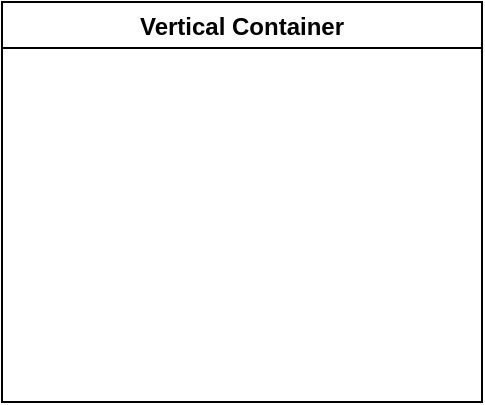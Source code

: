 <mxfile version="14.9.5" type="github">
  <diagram id="vmFTHvYqOSu2tKH4xOsN" name="Page-1">
    <mxGraphModel dx="1422" dy="771" grid="1" gridSize="10" guides="1" tooltips="1" connect="1" arrows="1" fold="1" page="1" pageScale="1" pageWidth="827" pageHeight="1169" math="0" shadow="0">
      <root>
        <mxCell id="0" />
        <mxCell id="1" parent="0" />
        <mxCell id="6YLKdICL6UcyctjEJULU-1" value="Vertical Container" style="swimlane;" vertex="1" parent="1">
          <mxGeometry x="80" y="80" width="240" height="200" as="geometry" />
        </mxCell>
      </root>
    </mxGraphModel>
  </diagram>
</mxfile>
